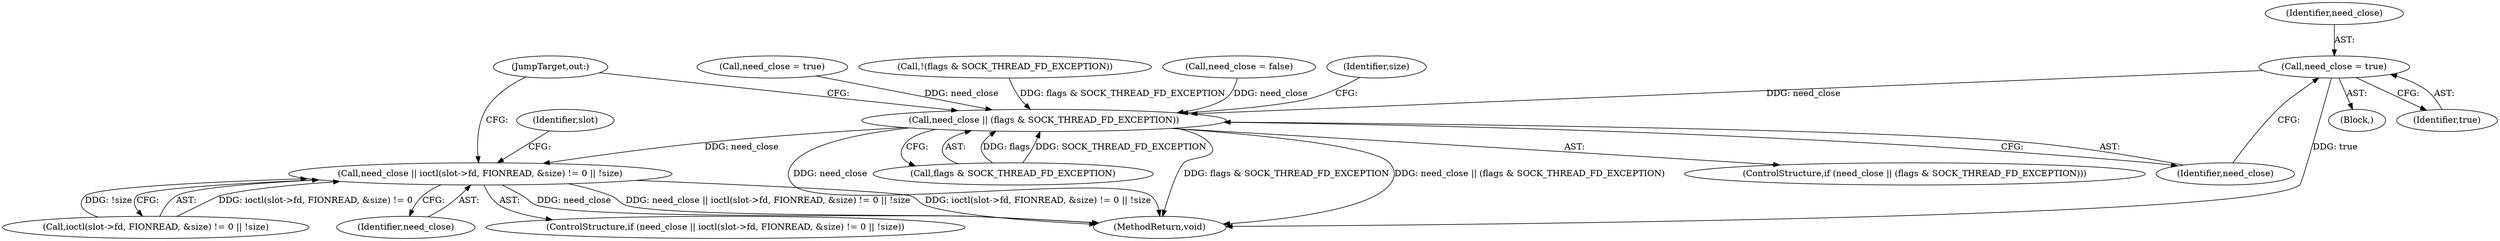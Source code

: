 digraph "0_Android_472271b153c5dc53c28beac55480a8d8434b2d5c_34@API" {
"1000211" [label="(Call,need_close = true)"];
"1000215" [label="(Call,need_close || (flags & SOCK_THREAD_FD_EXCEPTION))"];
"1000226" [label="(Call,need_close || ioctl(slot->fd, FIONREAD, &size) != 0 || !size)"];
"1000211" [label="(Call,need_close = true)"];
"1000201" [label="(Block,)"];
"1000215" [label="(Call,need_close || (flags & SOCK_THREAD_FD_EXCEPTION))"];
"1000217" [label="(Call,flags & SOCK_THREAD_FD_EXCEPTION)"];
"1000182" [label="(Call,need_close = true)"];
"1000242" [label="(JumpTarget,out:)"];
"1000146" [label="(Call,!(flags & SOCK_THREAD_FD_EXCEPTION))"];
"1000226" [label="(Call,need_close || ioctl(slot->fd, FIONREAD, &size) != 0 || !size)"];
"1000213" [label="(Identifier,true)"];
"1000225" [label="(ControlStructure,if (need_close || ioctl(slot->fd, FIONREAD, &size) != 0 || !size))"];
"1000228" [label="(Call,ioctl(slot->fd, FIONREAD, &size) != 0 || !size)"];
"1000214" [label="(ControlStructure,if (need_close || (flags & SOCK_THREAD_FD_EXCEPTION)))"];
"1000246" [label="(MethodReturn,void)"];
"1000227" [label="(Identifier,need_close)"];
"1000118" [label="(Call,need_close = false)"];
"1000216" [label="(Identifier,need_close)"];
"1000241" [label="(Identifier,slot)"];
"1000212" [label="(Identifier,need_close)"];
"1000223" [label="(Identifier,size)"];
"1000211" -> "1000201"  [label="AST: "];
"1000211" -> "1000213"  [label="CFG: "];
"1000212" -> "1000211"  [label="AST: "];
"1000213" -> "1000211"  [label="AST: "];
"1000216" -> "1000211"  [label="CFG: "];
"1000211" -> "1000246"  [label="DDG: true"];
"1000211" -> "1000215"  [label="DDG: need_close"];
"1000215" -> "1000214"  [label="AST: "];
"1000215" -> "1000216"  [label="CFG: "];
"1000215" -> "1000217"  [label="CFG: "];
"1000216" -> "1000215"  [label="AST: "];
"1000217" -> "1000215"  [label="AST: "];
"1000223" -> "1000215"  [label="CFG: "];
"1000242" -> "1000215"  [label="CFG: "];
"1000215" -> "1000246"  [label="DDG: need_close"];
"1000215" -> "1000246"  [label="DDG: flags & SOCK_THREAD_FD_EXCEPTION"];
"1000215" -> "1000246"  [label="DDG: need_close || (flags & SOCK_THREAD_FD_EXCEPTION)"];
"1000118" -> "1000215"  [label="DDG: need_close"];
"1000182" -> "1000215"  [label="DDG: need_close"];
"1000217" -> "1000215"  [label="DDG: flags"];
"1000217" -> "1000215"  [label="DDG: SOCK_THREAD_FD_EXCEPTION"];
"1000146" -> "1000215"  [label="DDG: flags & SOCK_THREAD_FD_EXCEPTION"];
"1000215" -> "1000226"  [label="DDG: need_close"];
"1000226" -> "1000225"  [label="AST: "];
"1000226" -> "1000227"  [label="CFG: "];
"1000226" -> "1000228"  [label="CFG: "];
"1000227" -> "1000226"  [label="AST: "];
"1000228" -> "1000226"  [label="AST: "];
"1000241" -> "1000226"  [label="CFG: "];
"1000242" -> "1000226"  [label="CFG: "];
"1000226" -> "1000246"  [label="DDG: need_close"];
"1000226" -> "1000246"  [label="DDG: need_close || ioctl(slot->fd, FIONREAD, &size) != 0 || !size"];
"1000226" -> "1000246"  [label="DDG: ioctl(slot->fd, FIONREAD, &size) != 0 || !size"];
"1000228" -> "1000226"  [label="DDG: ioctl(slot->fd, FIONREAD, &size) != 0"];
"1000228" -> "1000226"  [label="DDG: !size"];
}
